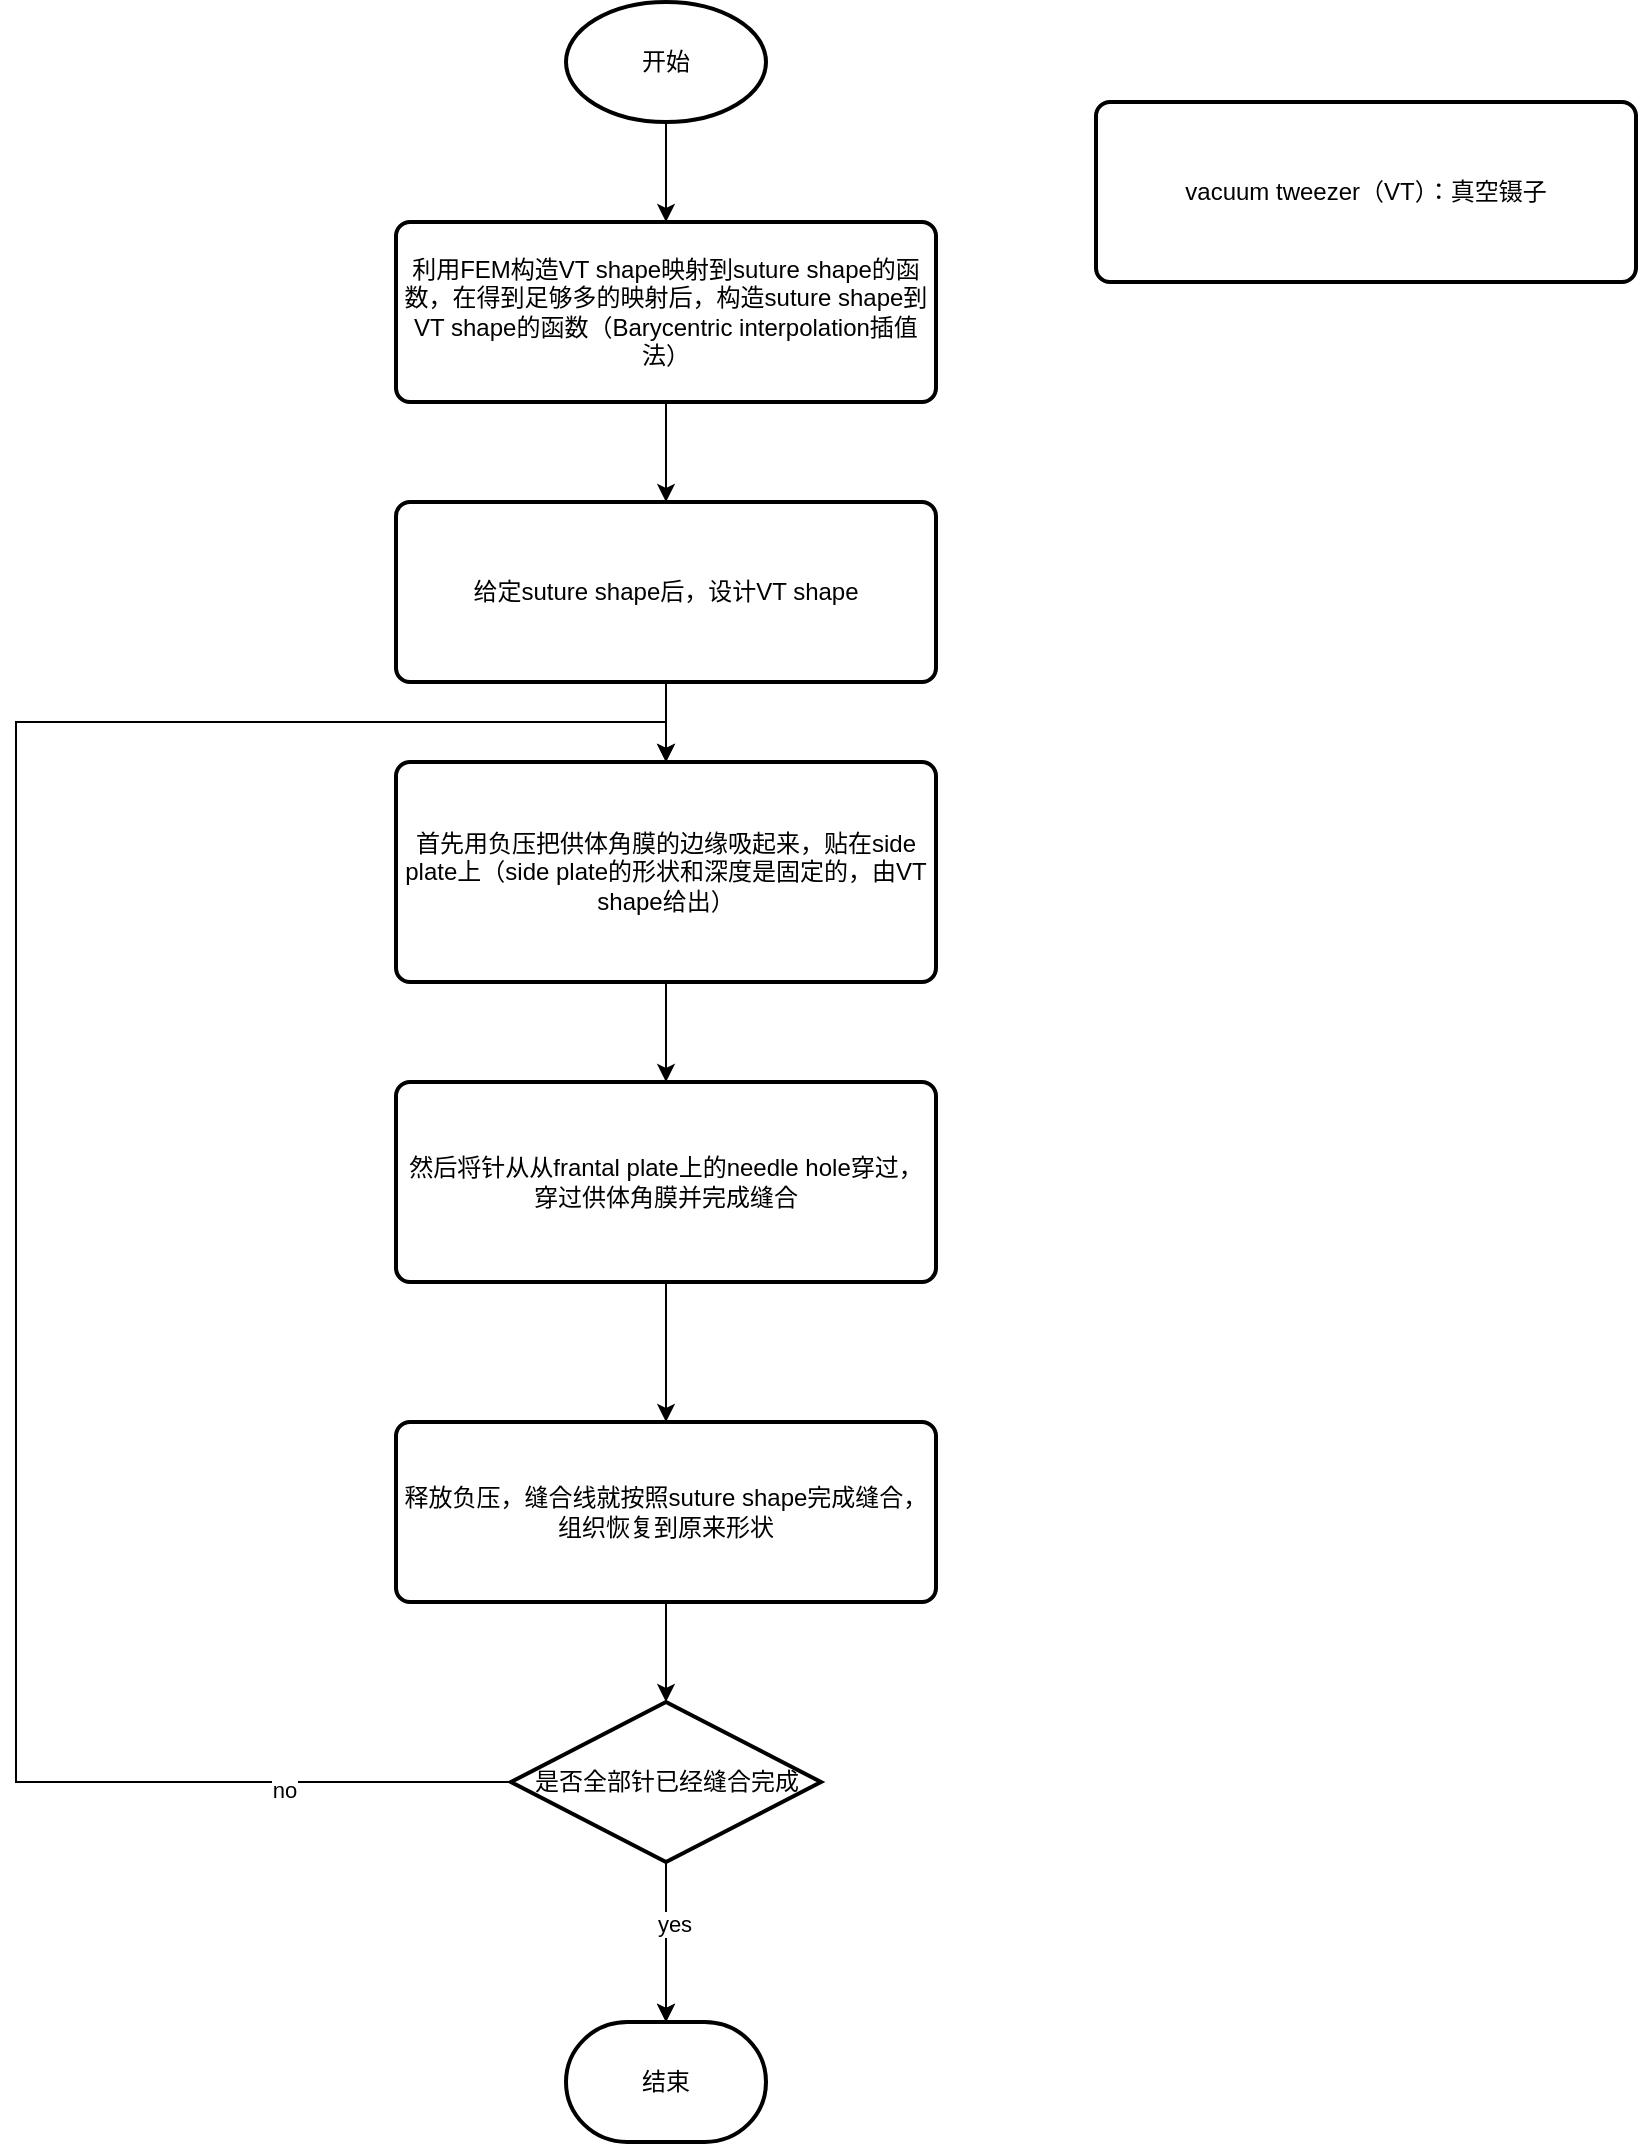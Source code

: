 <mxfile version="21.8.1" type="github">
  <diagram name="第 1 页" id="eGQYAnPUL8QZylnuPs7z">
    <mxGraphModel dx="1221" dy="630" grid="1" gridSize="10" guides="1" tooltips="1" connect="1" arrows="1" fold="1" page="1" pageScale="1" pageWidth="3300" pageHeight="4681" math="1" shadow="0">
      <root>
        <mxCell id="0" />
        <mxCell id="1" parent="0" />
        <mxCell id="VXAlaiL4U9Pdzu3FPUAU-9" style="edgeStyle=orthogonalEdgeStyle;rounded=0;orthogonalLoop=1;jettySize=auto;html=1;exitX=0.5;exitY=1;exitDx=0;exitDy=0;exitPerimeter=0;" edge="1" parent="1" source="VXAlaiL4U9Pdzu3FPUAU-1" target="VXAlaiL4U9Pdzu3FPUAU-2">
          <mxGeometry relative="1" as="geometry" />
        </mxCell>
        <mxCell id="VXAlaiL4U9Pdzu3FPUAU-1" value="开始" style="strokeWidth=2;html=1;shape=mxgraph.flowchart.start_1;whiteSpace=wrap;" vertex="1" parent="1">
          <mxGeometry x="395" y="90" width="100" height="60" as="geometry" />
        </mxCell>
        <mxCell id="VXAlaiL4U9Pdzu3FPUAU-10" style="edgeStyle=orthogonalEdgeStyle;rounded=0;orthogonalLoop=1;jettySize=auto;html=1;exitX=0.5;exitY=1;exitDx=0;exitDy=0;" edge="1" parent="1" source="VXAlaiL4U9Pdzu3FPUAU-2" target="VXAlaiL4U9Pdzu3FPUAU-3">
          <mxGeometry relative="1" as="geometry" />
        </mxCell>
        <mxCell id="VXAlaiL4U9Pdzu3FPUAU-2" value="利用FEM构造VT shape映射到suture shape的函数，在得到足够多的映射后，构造suture shape到VT shape的函数（Barycentric interpolation插值法）" style="rounded=1;whiteSpace=wrap;html=1;absoluteArcSize=1;arcSize=14;strokeWidth=2;" vertex="1" parent="1">
          <mxGeometry x="310" y="200" width="270" height="90" as="geometry" />
        </mxCell>
        <mxCell id="VXAlaiL4U9Pdzu3FPUAU-12" style="edgeStyle=orthogonalEdgeStyle;rounded=0;orthogonalLoop=1;jettySize=auto;html=1;exitX=0.5;exitY=1;exitDx=0;exitDy=0;" edge="1" parent="1" source="VXAlaiL4U9Pdzu3FPUAU-3" target="VXAlaiL4U9Pdzu3FPUAU-6">
          <mxGeometry relative="1" as="geometry">
            <mxPoint x="445" y="440" as="targetPoint" />
          </mxGeometry>
        </mxCell>
        <mxCell id="VXAlaiL4U9Pdzu3FPUAU-3" value="给定suture shape后，设计VT shape" style="rounded=1;whiteSpace=wrap;html=1;absoluteArcSize=1;arcSize=14;strokeWidth=2;" vertex="1" parent="1">
          <mxGeometry x="310" y="340" width="270" height="90" as="geometry" />
        </mxCell>
        <mxCell id="VXAlaiL4U9Pdzu3FPUAU-64" style="edgeStyle=orthogonalEdgeStyle;rounded=0;orthogonalLoop=1;jettySize=auto;html=1;exitX=0.5;exitY=1;exitDx=0;exitDy=0;entryX=0.5;entryY=0;entryDx=0;entryDy=0;" edge="1" parent="1" source="VXAlaiL4U9Pdzu3FPUAU-4" target="VXAlaiL4U9Pdzu3FPUAU-8">
          <mxGeometry relative="1" as="geometry" />
        </mxCell>
        <mxCell id="VXAlaiL4U9Pdzu3FPUAU-4" value="然后将针从从frantal plate上的needle hole穿过，穿过供体角膜并完成缝合" style="rounded=1;whiteSpace=wrap;html=1;absoluteArcSize=1;arcSize=14;strokeWidth=2;" vertex="1" parent="1">
          <mxGeometry x="310" y="630" width="270" height="100" as="geometry" />
        </mxCell>
        <mxCell id="VXAlaiL4U9Pdzu3FPUAU-15" style="edgeStyle=orthogonalEdgeStyle;rounded=0;orthogonalLoop=1;jettySize=auto;html=1;exitX=0.5;exitY=1;exitDx=0;exitDy=0;entryX=0.5;entryY=0;entryDx=0;entryDy=0;" edge="1" parent="1" source="VXAlaiL4U9Pdzu3FPUAU-6" target="VXAlaiL4U9Pdzu3FPUAU-4">
          <mxGeometry relative="1" as="geometry">
            <mxPoint x="455" y="740" as="targetPoint" />
          </mxGeometry>
        </mxCell>
        <mxCell id="VXAlaiL4U9Pdzu3FPUAU-6" value="首先用负压把供体角膜的边缘吸起来，贴在side plate上（side plate的形状和深度是固定的，由VT shape给出）" style="rounded=1;whiteSpace=wrap;html=1;absoluteArcSize=1;arcSize=14;strokeWidth=2;" vertex="1" parent="1">
          <mxGeometry x="310" y="470" width="270" height="110" as="geometry" />
        </mxCell>
        <mxCell id="VXAlaiL4U9Pdzu3FPUAU-23" style="edgeStyle=orthogonalEdgeStyle;rounded=0;orthogonalLoop=1;jettySize=auto;html=1;exitX=0.5;exitY=1;exitDx=0;exitDy=0;entryX=0.5;entryY=0;entryDx=0;entryDy=0;entryPerimeter=0;" edge="1" parent="1" source="VXAlaiL4U9Pdzu3FPUAU-8" target="VXAlaiL4U9Pdzu3FPUAU-51">
          <mxGeometry relative="1" as="geometry">
            <mxPoint x="465" y="1200" as="targetPoint" />
          </mxGeometry>
        </mxCell>
        <mxCell id="VXAlaiL4U9Pdzu3FPUAU-8" value="释放负压，缝合线就按照suture shape完成缝合，组织恢复到原来形状" style="rounded=1;whiteSpace=wrap;html=1;absoluteArcSize=1;arcSize=14;strokeWidth=2;" vertex="1" parent="1">
          <mxGeometry x="310" y="800" width="270" height="90" as="geometry" />
        </mxCell>
        <mxCell id="VXAlaiL4U9Pdzu3FPUAU-37" value="结束" style="strokeWidth=2;html=1;shape=mxgraph.flowchart.terminator;whiteSpace=wrap;" vertex="1" parent="1">
          <mxGeometry x="395" y="1100" width="100" height="60" as="geometry" />
        </mxCell>
        <mxCell id="VXAlaiL4U9Pdzu3FPUAU-56" value="" style="edgeStyle=orthogonalEdgeStyle;rounded=0;orthogonalLoop=1;jettySize=auto;html=1;" edge="1" parent="1" source="VXAlaiL4U9Pdzu3FPUAU-51" target="VXAlaiL4U9Pdzu3FPUAU-37">
          <mxGeometry relative="1" as="geometry" />
        </mxCell>
        <mxCell id="VXAlaiL4U9Pdzu3FPUAU-62" style="edgeStyle=orthogonalEdgeStyle;rounded=0;orthogonalLoop=1;jettySize=auto;html=1;entryX=0.5;entryY=0;entryDx=0;entryDy=0;" edge="1" parent="1" source="VXAlaiL4U9Pdzu3FPUAU-51" target="VXAlaiL4U9Pdzu3FPUAU-6">
          <mxGeometry relative="1" as="geometry">
            <Array as="points">
              <mxPoint x="120" y="980" />
              <mxPoint x="120" y="450" />
              <mxPoint x="445" y="450" />
            </Array>
          </mxGeometry>
        </mxCell>
        <mxCell id="VXAlaiL4U9Pdzu3FPUAU-63" value="no" style="edgeLabel;html=1;align=center;verticalAlign=middle;resizable=0;points=[];" vertex="1" connectable="0" parent="VXAlaiL4U9Pdzu3FPUAU-62">
          <mxGeometry x="-0.797" y="4" relative="1" as="geometry">
            <mxPoint as="offset" />
          </mxGeometry>
        </mxCell>
        <mxCell id="VXAlaiL4U9Pdzu3FPUAU-51" value="是否全部针已经缝合完成" style="strokeWidth=2;html=1;shape=mxgraph.flowchart.decision;whiteSpace=wrap;" vertex="1" parent="1">
          <mxGeometry x="367.5" y="940" width="155" height="80" as="geometry" />
        </mxCell>
        <mxCell id="VXAlaiL4U9Pdzu3FPUAU-52" style="edgeStyle=orthogonalEdgeStyle;rounded=0;orthogonalLoop=1;jettySize=auto;html=1;entryX=0.5;entryY=0;entryDx=0;entryDy=0;entryPerimeter=0;" edge="1" parent="1" source="VXAlaiL4U9Pdzu3FPUAU-51" target="VXAlaiL4U9Pdzu3FPUAU-37">
          <mxGeometry relative="1" as="geometry" />
        </mxCell>
        <mxCell id="VXAlaiL4U9Pdzu3FPUAU-57" value="yes" style="edgeLabel;html=1;align=center;verticalAlign=middle;resizable=0;points=[];" vertex="1" connectable="0" parent="VXAlaiL4U9Pdzu3FPUAU-52">
          <mxGeometry x="-0.238" y="4" relative="1" as="geometry">
            <mxPoint as="offset" />
          </mxGeometry>
        </mxCell>
        <mxCell id="VXAlaiL4U9Pdzu3FPUAU-61" value="vacuum tweezer（VT）：真空镊子" style="rounded=1;whiteSpace=wrap;html=1;absoluteArcSize=1;arcSize=14;strokeWidth=2;" vertex="1" parent="1">
          <mxGeometry x="660" y="140" width="270" height="90" as="geometry" />
        </mxCell>
      </root>
    </mxGraphModel>
  </diagram>
</mxfile>

